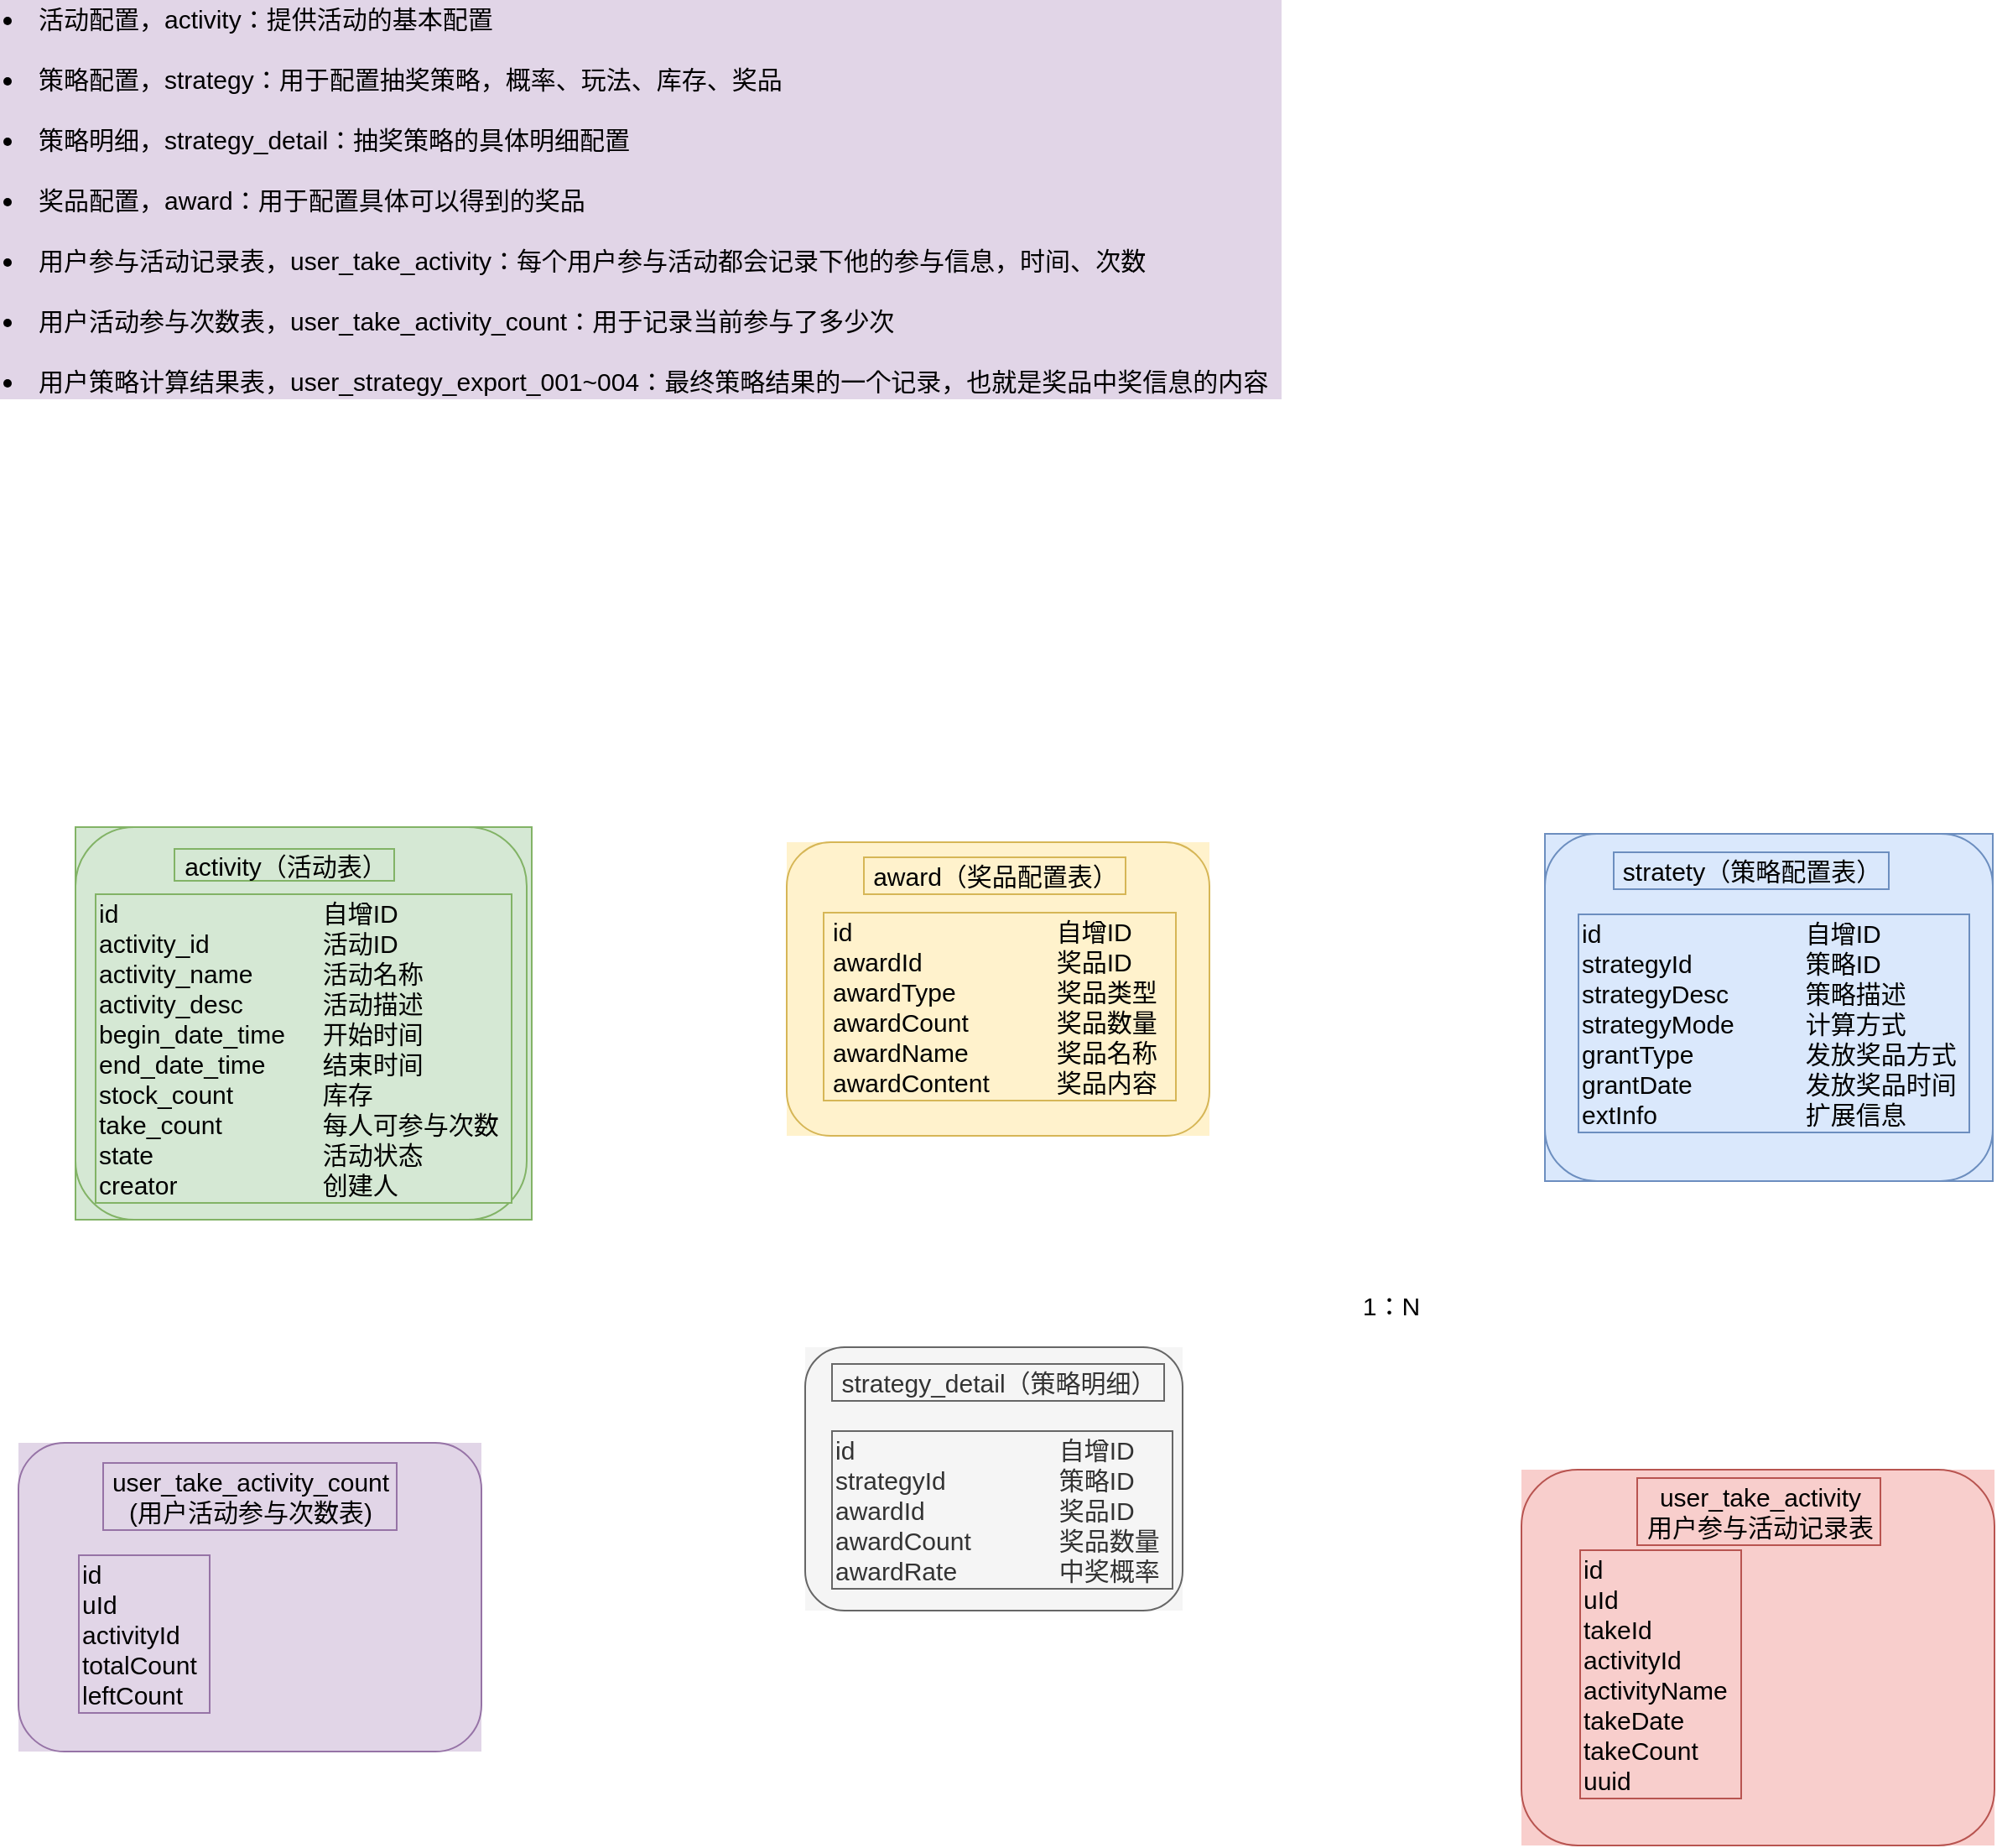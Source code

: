 <mxfile version="24.4.4" type="github">
  <diagram name="第 1 页" id="_f4ZFRkLMGChsy30Tn3_">
    <mxGraphModel dx="2049" dy="1054" grid="0" gridSize="10" guides="0" tooltips="1" connect="1" arrows="1" fold="1" page="1" pageScale="1" pageWidth="3300" pageHeight="4681" math="0" shadow="0">
      <root>
        <mxCell id="0" />
        <mxCell id="1" parent="0" />
        <mxCell id="jh_wQ0nXtPfkYE8gIp9S-1" value="&lt;li&gt;活动配置，activity：提供活动的基本配置&lt;/li&gt;&lt;br/&gt;&lt;li&gt;策略配置，strategy：用于配置抽奖策略，概率、玩法、库存、奖品&lt;/li&gt;&lt;br/&gt;&lt;li&gt;策略明细，strategy_detail：抽奖策略的具体明细配置&lt;/li&gt;&lt;br/&gt;&lt;li&gt;奖品配置，award：用于配置具体可以得到的奖品&lt;/li&gt;&lt;br/&gt;&lt;li&gt;用户参与活动记录表，user_take_activity：每个用户参与活动都会记录下他的参与信息，时间、次数&lt;/li&gt;&lt;br/&gt;&lt;li&gt;用户活动参与次数表，user_take_activity_count：用于记录当前参与了多少次&lt;/li&gt;&lt;br/&gt;&lt;li&gt;用户策略计算结果表，user_strategy_export_001~004：最终策略结果的一个记录，也就是奖品中奖信息的内容&lt;/li&gt;" style="text;html=1;align=left;verticalAlign=middle;resizable=0;points=[];autosize=1;strokeColor=none;fillColor=#e1d5e7;fontSize=15;" vertex="1" parent="1">
          <mxGeometry x="443" y="195" width="764" height="238" as="geometry" />
        </mxCell>
        <mxCell id="jh_wQ0nXtPfkYE8gIp9S-2" value="" style="group;fillColor=#fff2cc;strokeColor=none;" vertex="1" connectable="0" parent="1">
          <mxGeometry x="912" y="697" width="252" height="175" as="geometry" />
        </mxCell>
        <mxCell id="jh_wQ0nXtPfkYE8gIp9S-3" value="" style="rounded=1;whiteSpace=wrap;html=1;fontSize=15;fillColor=#fff2cc;strokeColor=#d6b656;" vertex="1" parent="jh_wQ0nXtPfkYE8gIp9S-2">
          <mxGeometry width="252" height="175" as="geometry" />
        </mxCell>
        <mxCell id="jh_wQ0nXtPfkYE8gIp9S-4" value="award（奖品配置表）" style="text;html=1;align=center;verticalAlign=middle;resizable=0;points=[];autosize=1;strokeColor=#d6b656;fillColor=#fff2cc;fontSize=15;" vertex="1" parent="jh_wQ0nXtPfkYE8gIp9S-2">
          <mxGeometry x="46" y="9" width="156" height="22" as="geometry" />
        </mxCell>
        <mxCell id="jh_wQ0nXtPfkYE8gIp9S-5" value="&lt;div style=&quot;text-align: left&quot;&gt;&lt;span&gt;id&lt;span style=&quot;white-space: pre&quot;&gt;&#x9;&lt;/span&gt;&lt;span style=&quot;white-space: pre&quot;&gt;&#x9;&lt;/span&gt;&lt;span style=&quot;white-space: pre&quot;&gt;&#x9;&lt;span style=&quot;white-space: pre&quot;&gt;&#x9;&lt;/span&gt;&lt;/span&gt;自增ID&lt;/span&gt;&lt;/div&gt;&lt;div style=&quot;text-align: left&quot;&gt;&lt;span&gt;awardId&lt;span style=&quot;white-space: pre&quot;&gt;&#x9;&lt;/span&gt;&lt;span style=&quot;white-space: pre&quot;&gt;&#x9;&lt;span style=&quot;white-space: pre&quot;&gt;&#x9;&lt;/span&gt;奖品ID&lt;span style=&quot;white-space: pre&quot;&gt;&#x9;&lt;/span&gt;&lt;/span&gt;&lt;/span&gt;&lt;/div&gt;&lt;div style=&quot;text-align: left&quot;&gt;&lt;span&gt;awardType&lt;span style=&quot;white-space: pre&quot;&gt;&#x9;&lt;span style=&quot;white-space: pre&quot;&gt;&#x9;&lt;/span&gt;&lt;/span&gt;奖品类型&lt;/span&gt;&lt;/div&gt;&lt;div style=&quot;text-align: left&quot;&gt;&lt;span&gt;awardCount&lt;span style=&quot;white-space: pre&quot;&gt;&#x9;&lt;span style=&quot;white-space: pre&quot;&gt;&#x9;&lt;/span&gt;&lt;/span&gt;奖品数量&lt;/span&gt;&lt;/div&gt;&lt;div style=&quot;text-align: left&quot;&gt;&lt;span&gt;awardName&lt;span style=&quot;white-space: pre&quot;&gt;&#x9;&lt;span style=&quot;white-space: pre&quot;&gt;&#x9;&lt;/span&gt;&lt;/span&gt;奖品名称&lt;/span&gt;&lt;/div&gt;&lt;div style=&quot;text-align: left&quot;&gt;&lt;span&gt;awardContent&lt;span style=&quot;white-space: pre&quot;&gt;&#x9;&lt;span style=&quot;white-space: pre&quot;&gt;&#x9;&lt;/span&gt;&lt;/span&gt;奖品内容&lt;/span&gt;&lt;/div&gt;" style="text;html=1;align=center;verticalAlign=middle;resizable=0;points=[];autosize=1;strokeColor=#d6b656;fillColor=#fff2cc;fontSize=15;" vertex="1" parent="jh_wQ0nXtPfkYE8gIp9S-2">
          <mxGeometry x="22" y="42" width="210" height="112" as="geometry" />
        </mxCell>
        <mxCell id="jh_wQ0nXtPfkYE8gIp9S-6" value="" style="group;fillColor=#f5f5f5;fontColor=#333333;strokeColor=none;" vertex="1" connectable="0" parent="1">
          <mxGeometry x="923" y="998" width="225" height="157" as="geometry" />
        </mxCell>
        <mxCell id="jh_wQ0nXtPfkYE8gIp9S-7" value="" style="rounded=1;whiteSpace=wrap;html=1;fontSize=15;fillColor=#f5f5f5;strokeColor=#666666;fontColor=#333333;" vertex="1" parent="jh_wQ0nXtPfkYE8gIp9S-6">
          <mxGeometry width="225" height="157" as="geometry" />
        </mxCell>
        <mxCell id="jh_wQ0nXtPfkYE8gIp9S-8" value="strategy_detail（策略明细）" style="text;html=1;align=center;verticalAlign=middle;resizable=0;points=[];autosize=1;strokeColor=#666666;fillColor=#f5f5f5;fontSize=15;fontColor=#333333;" vertex="1" parent="jh_wQ0nXtPfkYE8gIp9S-6">
          <mxGeometry x="16" y="10" width="198" height="22" as="geometry" />
        </mxCell>
        <mxCell id="jh_wQ0nXtPfkYE8gIp9S-9" value="id&lt;span style=&quot;white-space: pre&quot;&gt;&#x9;&lt;/span&gt;&lt;span style=&quot;white-space: pre&quot;&gt;&#x9;&lt;/span&gt;&lt;span style=&quot;white-space: pre&quot;&gt;&#x9;&lt;span style=&quot;white-space: pre&quot;&gt;&#x9;&lt;/span&gt;&lt;/span&gt;自增ID&lt;br&gt;strategyId&lt;span style=&quot;white-space: pre&quot;&gt;&#x9;&lt;span style=&quot;white-space: pre&quot;&gt;&#x9;&lt;/span&gt;&lt;/span&gt;策略ID&lt;br&gt;awardId&lt;span style=&quot;white-space: pre&quot;&gt;&#x9;&lt;/span&gt;&lt;span style=&quot;white-space: pre&quot;&gt;&#x9;&lt;span style=&quot;white-space: pre&quot;&gt;&#x9;&lt;/span&gt;&lt;/span&gt;奖品ID&lt;br&gt;awardCount&lt;span style=&quot;white-space: pre&quot;&gt;&#x9;&lt;span style=&quot;white-space: pre&quot;&gt;&#x9;&lt;/span&gt;&lt;/span&gt;奖品数量&lt;br&gt;awardRate&lt;span style=&quot;white-space: pre&quot;&gt;&#x9;&lt;span style=&quot;white-space: pre&quot;&gt;&#x9;&lt;/span&gt;&lt;/span&gt;中奖概率" style="text;html=1;align=left;verticalAlign=middle;resizable=0;points=[];autosize=1;strokeColor=#666666;fillColor=#f5f5f5;fontSize=15;fontColor=#333333;" vertex="1" parent="jh_wQ0nXtPfkYE8gIp9S-6">
          <mxGeometry x="16" y="50" width="203" height="94" as="geometry" />
        </mxCell>
        <mxCell id="jh_wQ0nXtPfkYE8gIp9S-10" value="" style="group;strokeColor=none;" vertex="1" connectable="0" parent="1">
          <mxGeometry x="488" y="688" width="272" height="234" as="geometry" />
        </mxCell>
        <mxCell id="jh_wQ0nXtPfkYE8gIp9S-11" value="" style="group;fillColor=#d5e8d4;strokeColor=#82b366;container=0;" vertex="1" connectable="0" parent="jh_wQ0nXtPfkYE8gIp9S-10">
          <mxGeometry width="272" height="234" as="geometry" />
        </mxCell>
        <mxCell id="jh_wQ0nXtPfkYE8gIp9S-12" value="" style="rounded=1;whiteSpace=wrap;html=1;fillColor=#d5e8d4;strokeColor=#82b366;" vertex="1" parent="jh_wQ0nXtPfkYE8gIp9S-10">
          <mxGeometry width="269" height="234" as="geometry" />
        </mxCell>
        <mxCell id="jh_wQ0nXtPfkYE8gIp9S-13" value="&lt;font style=&quot;font-size: 15px&quot;&gt;activity（活动表）&lt;/font&gt;" style="text;html=1;align=center;verticalAlign=middle;resizable=0;points=[];autosize=1;strokeColor=#82b366;fillColor=#d5e8d4;" vertex="1" parent="jh_wQ0nXtPfkYE8gIp9S-10">
          <mxGeometry x="59" y="13" width="131" height="19" as="geometry" />
        </mxCell>
        <mxCell id="jh_wQ0nXtPfkYE8gIp9S-14" value="id&lt;span style=&quot;white-space: pre&quot;&gt;&#x9;&lt;/span&gt;&lt;span style=&quot;white-space: pre&quot;&gt;&#x9;&lt;/span&gt;&lt;span style=&quot;white-space: pre&quot;&gt;&#x9;&lt;/span&gt;&lt;span style=&quot;white-space: pre&quot;&gt;&#x9;&lt;/span&gt;自增ID&lt;br&gt;activity_id&lt;span style=&quot;white-space: pre&quot;&gt;&#x9;&lt;/span&gt;&lt;span style=&quot;white-space: pre&quot;&gt;&#x9;&lt;/span&gt;活动ID&lt;br&gt;activity_name&lt;span style=&quot;white-space: pre&quot;&gt;&#x9;&lt;/span&gt;&lt;span style=&quot;white-space: pre&quot;&gt;&#x9;&lt;/span&gt;活动名称&lt;br&gt;activity_desc&lt;span style=&quot;white-space: pre&quot;&gt;&#x9;&lt;/span&gt;&lt;span style=&quot;white-space: pre&quot;&gt;&#x9;&lt;/span&gt;活动描述&lt;br&gt;begin_date_time&lt;span style=&quot;white-space: pre&quot;&gt;&#x9;&lt;/span&gt;开始时间&lt;br&gt;end_date_time&lt;span style=&quot;white-space: pre&quot;&gt;&#x9;&lt;/span&gt;结束时间&lt;br&gt;stock_count&lt;span style=&quot;white-space: pre&quot;&gt;&#x9;&lt;/span&gt;&lt;span style=&quot;white-space: pre&quot;&gt;&#x9;&lt;/span&gt;库存&lt;br&gt;take_count&lt;span style=&quot;white-space: pre&quot;&gt;&#x9;&lt;/span&gt;&lt;span style=&quot;white-space: pre&quot;&gt;&#x9;&lt;/span&gt;每人可参与次数&lt;br&gt;state&lt;span style=&quot;white-space: pre&quot;&gt;&#x9;&lt;/span&gt;&lt;span style=&quot;white-space: pre&quot;&gt;&#x9;&lt;/span&gt;&lt;span style=&quot;white-space: pre&quot;&gt;&#x9;&lt;/span&gt;活动状态&lt;br&gt;creator&lt;span style=&quot;white-space: pre&quot;&gt;&#x9;&lt;/span&gt;&lt;span style=&quot;white-space: pre&quot;&gt;&#x9;&lt;/span&gt;&lt;span style=&quot;white-space: pre&quot;&gt;&#x9;&lt;/span&gt;创建人&lt;br&gt;" style="text;html=1;align=left;verticalAlign=middle;resizable=0;points=[];autosize=1;strokeColor=#82b366;fillColor=#d5e8d4;fontSize=15;" vertex="1" parent="jh_wQ0nXtPfkYE8gIp9S-10">
          <mxGeometry x="12" y="40" width="248" height="184" as="geometry" />
        </mxCell>
        <mxCell id="jh_wQ0nXtPfkYE8gIp9S-15" value="" style="group;strokeColor=none;" vertex="1" connectable="0" parent="1">
          <mxGeometry x="1364" y="692" width="267" height="207" as="geometry" />
        </mxCell>
        <mxCell id="jh_wQ0nXtPfkYE8gIp9S-16" value="" style="group;fillColor=#dae8fc;strokeColor=#6c8ebf;container=0;" vertex="1" connectable="0" parent="jh_wQ0nXtPfkYE8gIp9S-15">
          <mxGeometry width="267" height="207" as="geometry" />
        </mxCell>
        <mxCell id="jh_wQ0nXtPfkYE8gIp9S-17" value="" style="rounded=1;whiteSpace=wrap;html=1;fontSize=15;fillColor=#dae8fc;strokeColor=#6c8ebf;" vertex="1" parent="jh_wQ0nXtPfkYE8gIp9S-15">
          <mxGeometry width="267" height="207" as="geometry" />
        </mxCell>
        <mxCell id="jh_wQ0nXtPfkYE8gIp9S-18" value="stratety（策略配置表）" style="text;html=1;align=center;verticalAlign=middle;resizable=0;points=[];autosize=1;strokeColor=#6c8ebf;fillColor=#dae8fc;fontSize=15;" vertex="1" parent="jh_wQ0nXtPfkYE8gIp9S-15">
          <mxGeometry x="41" y="11" width="164" height="22" as="geometry" />
        </mxCell>
        <mxCell id="jh_wQ0nXtPfkYE8gIp9S-19" value="id&lt;span style=&quot;white-space: pre&quot;&gt;&#x9;&lt;/span&gt;&lt;span style=&quot;white-space: pre&quot;&gt;&#x9;&lt;/span&gt;&lt;span style=&quot;white-space: pre&quot;&gt;&#x9;&lt;/span&gt;&lt;span style=&quot;white-space: pre&quot;&gt;&#x9;&lt;/span&gt;自增ID&lt;br&gt;strategyId&lt;span style=&quot;white-space: pre&quot;&gt;&#x9;&lt;/span&gt;&lt;span style=&quot;white-space: pre&quot;&gt;&#x9;&lt;/span&gt;策略ID&lt;br&gt;strategyDesc&lt;span style=&quot;white-space: pre&quot;&gt;&#x9;&lt;/span&gt;&lt;span style=&quot;white-space: pre&quot;&gt;&#x9;&lt;/span&gt;策略描述&lt;br&gt;strategyMode&lt;span style=&quot;white-space: pre&quot;&gt;&#x9;&lt;/span&gt;&lt;span style=&quot;white-space: pre&quot;&gt;&#x9;&lt;/span&gt;计算方式&lt;br&gt;grantType&lt;span style=&quot;white-space: pre&quot;&gt;&#x9;&lt;/span&gt;&lt;span style=&quot;white-space: pre&quot;&gt;&#x9;&lt;/span&gt;发放奖品方式&lt;br&gt;grantDate&lt;span style=&quot;white-space: pre&quot;&gt;&#x9;&lt;/span&gt;&lt;span style=&quot;white-space: pre&quot;&gt;&#x9;&lt;/span&gt;发放奖品时间&lt;br&gt;extInfo&lt;span style=&quot;white-space: pre&quot;&gt;&#x9;&lt;/span&gt;&lt;span style=&quot;white-space: pre&quot;&gt;&#x9;&lt;/span&gt;&lt;span style=&quot;white-space: pre&quot;&gt;&#x9;&lt;/span&gt;扩展信息" style="text;html=1;align=left;verticalAlign=middle;resizable=0;points=[];autosize=1;strokeColor=#6c8ebf;fillColor=#dae8fc;fontSize=15;" vertex="1" parent="jh_wQ0nXtPfkYE8gIp9S-15">
          <mxGeometry x="20" y="48" width="233" height="130" as="geometry" />
        </mxCell>
        <mxCell id="jh_wQ0nXtPfkYE8gIp9S-20" value="" style="group;fillColor=#f8cecc;strokeColor=none;" vertex="1" connectable="0" parent="1">
          <mxGeometry x="1350" y="1071" width="282" height="224" as="geometry" />
        </mxCell>
        <mxCell id="jh_wQ0nXtPfkYE8gIp9S-21" value="" style="rounded=1;whiteSpace=wrap;html=1;fontSize=15;fillColor=#f8cecc;strokeColor=#b85450;" vertex="1" parent="jh_wQ0nXtPfkYE8gIp9S-20">
          <mxGeometry width="282" height="224" as="geometry" />
        </mxCell>
        <mxCell id="jh_wQ0nXtPfkYE8gIp9S-22" value="user_take_activity&lt;br&gt;用户参与活动记录表" style="text;html=1;align=center;verticalAlign=middle;resizable=0;points=[];autosize=1;strokeColor=#b85450;fillColor=#f8cecc;fontSize=15;" vertex="1" parent="jh_wQ0nXtPfkYE8gIp9S-20">
          <mxGeometry x="69" y="5" width="145" height="40" as="geometry" />
        </mxCell>
        <mxCell id="jh_wQ0nXtPfkYE8gIp9S-23" value="id&lt;br&gt;uId&lt;br&gt;takeId&lt;br&gt;activityId&lt;br&gt;activityName&lt;br&gt;takeDate&lt;br&gt;takeCount&lt;br&gt;uuid" style="text;html=1;align=left;verticalAlign=middle;resizable=0;points=[];autosize=1;strokeColor=#b85450;fillColor=#f8cecc;fontSize=15;" vertex="1" parent="jh_wQ0nXtPfkYE8gIp9S-20">
          <mxGeometry x="35" y="48" width="96" height="148" as="geometry" />
        </mxCell>
        <mxCell id="jh_wQ0nXtPfkYE8gIp9S-24" value="" style="group;fillColor=#e1d5e7;strokeColor=none;" vertex="1" connectable="0" parent="1">
          <mxGeometry x="454" y="1055" width="276" height="184" as="geometry" />
        </mxCell>
        <mxCell id="jh_wQ0nXtPfkYE8gIp9S-25" value="" style="rounded=1;whiteSpace=wrap;html=1;fontSize=15;fillColor=#e1d5e7;strokeColor=#9673a6;" vertex="1" parent="jh_wQ0nXtPfkYE8gIp9S-24">
          <mxGeometry width="276" height="184" as="geometry" />
        </mxCell>
        <mxCell id="jh_wQ0nXtPfkYE8gIp9S-26" value="user_take_activity_count&lt;br&gt;(用户活动参与次数表)" style="text;html=1;align=center;verticalAlign=middle;resizable=0;points=[];autosize=1;strokeColor=#9673a6;fillColor=#e1d5e7;fontSize=15;" vertex="1" parent="jh_wQ0nXtPfkYE8gIp9S-24">
          <mxGeometry x="50.5" y="12" width="175" height="40" as="geometry" />
        </mxCell>
        <mxCell id="jh_wQ0nXtPfkYE8gIp9S-27" value="id&lt;br&gt;uId&lt;br&gt;activityId&lt;br&gt;totalCount&lt;br&gt;leftCount" style="text;html=1;align=left;verticalAlign=middle;resizable=0;points=[];autosize=1;strokeColor=#9673a6;fillColor=#e1d5e7;fontSize=15;" vertex="1" parent="jh_wQ0nXtPfkYE8gIp9S-24">
          <mxGeometry x="36" y="67" width="78" height="94" as="geometry" />
        </mxCell>
        <mxCell id="jh_wQ0nXtPfkYE8gIp9S-28" value="" style="endArrow=classic;html=1;rounded=0;fontSize=15;strokeColor=none;" edge="1" parent="1">
          <mxGeometry width="50" height="50" relative="1" as="geometry">
            <mxPoint x="1358" y="902" as="sourcePoint" />
            <mxPoint x="1150" y="1029.0" as="targetPoint" />
            <Array as="points">
              <mxPoint x="1230" y="980" />
            </Array>
          </mxGeometry>
        </mxCell>
        <mxCell id="jh_wQ0nXtPfkYE8gIp9S-29" value="1：N" style="text;html=1;align=center;verticalAlign=middle;resizable=0;points=[];autosize=1;strokeColor=none;fillColor=none;fontSize=15;" vertex="1" parent="1">
          <mxGeometry x="1250" y="962" width="44" height="22" as="geometry" />
        </mxCell>
      </root>
    </mxGraphModel>
  </diagram>
</mxfile>
